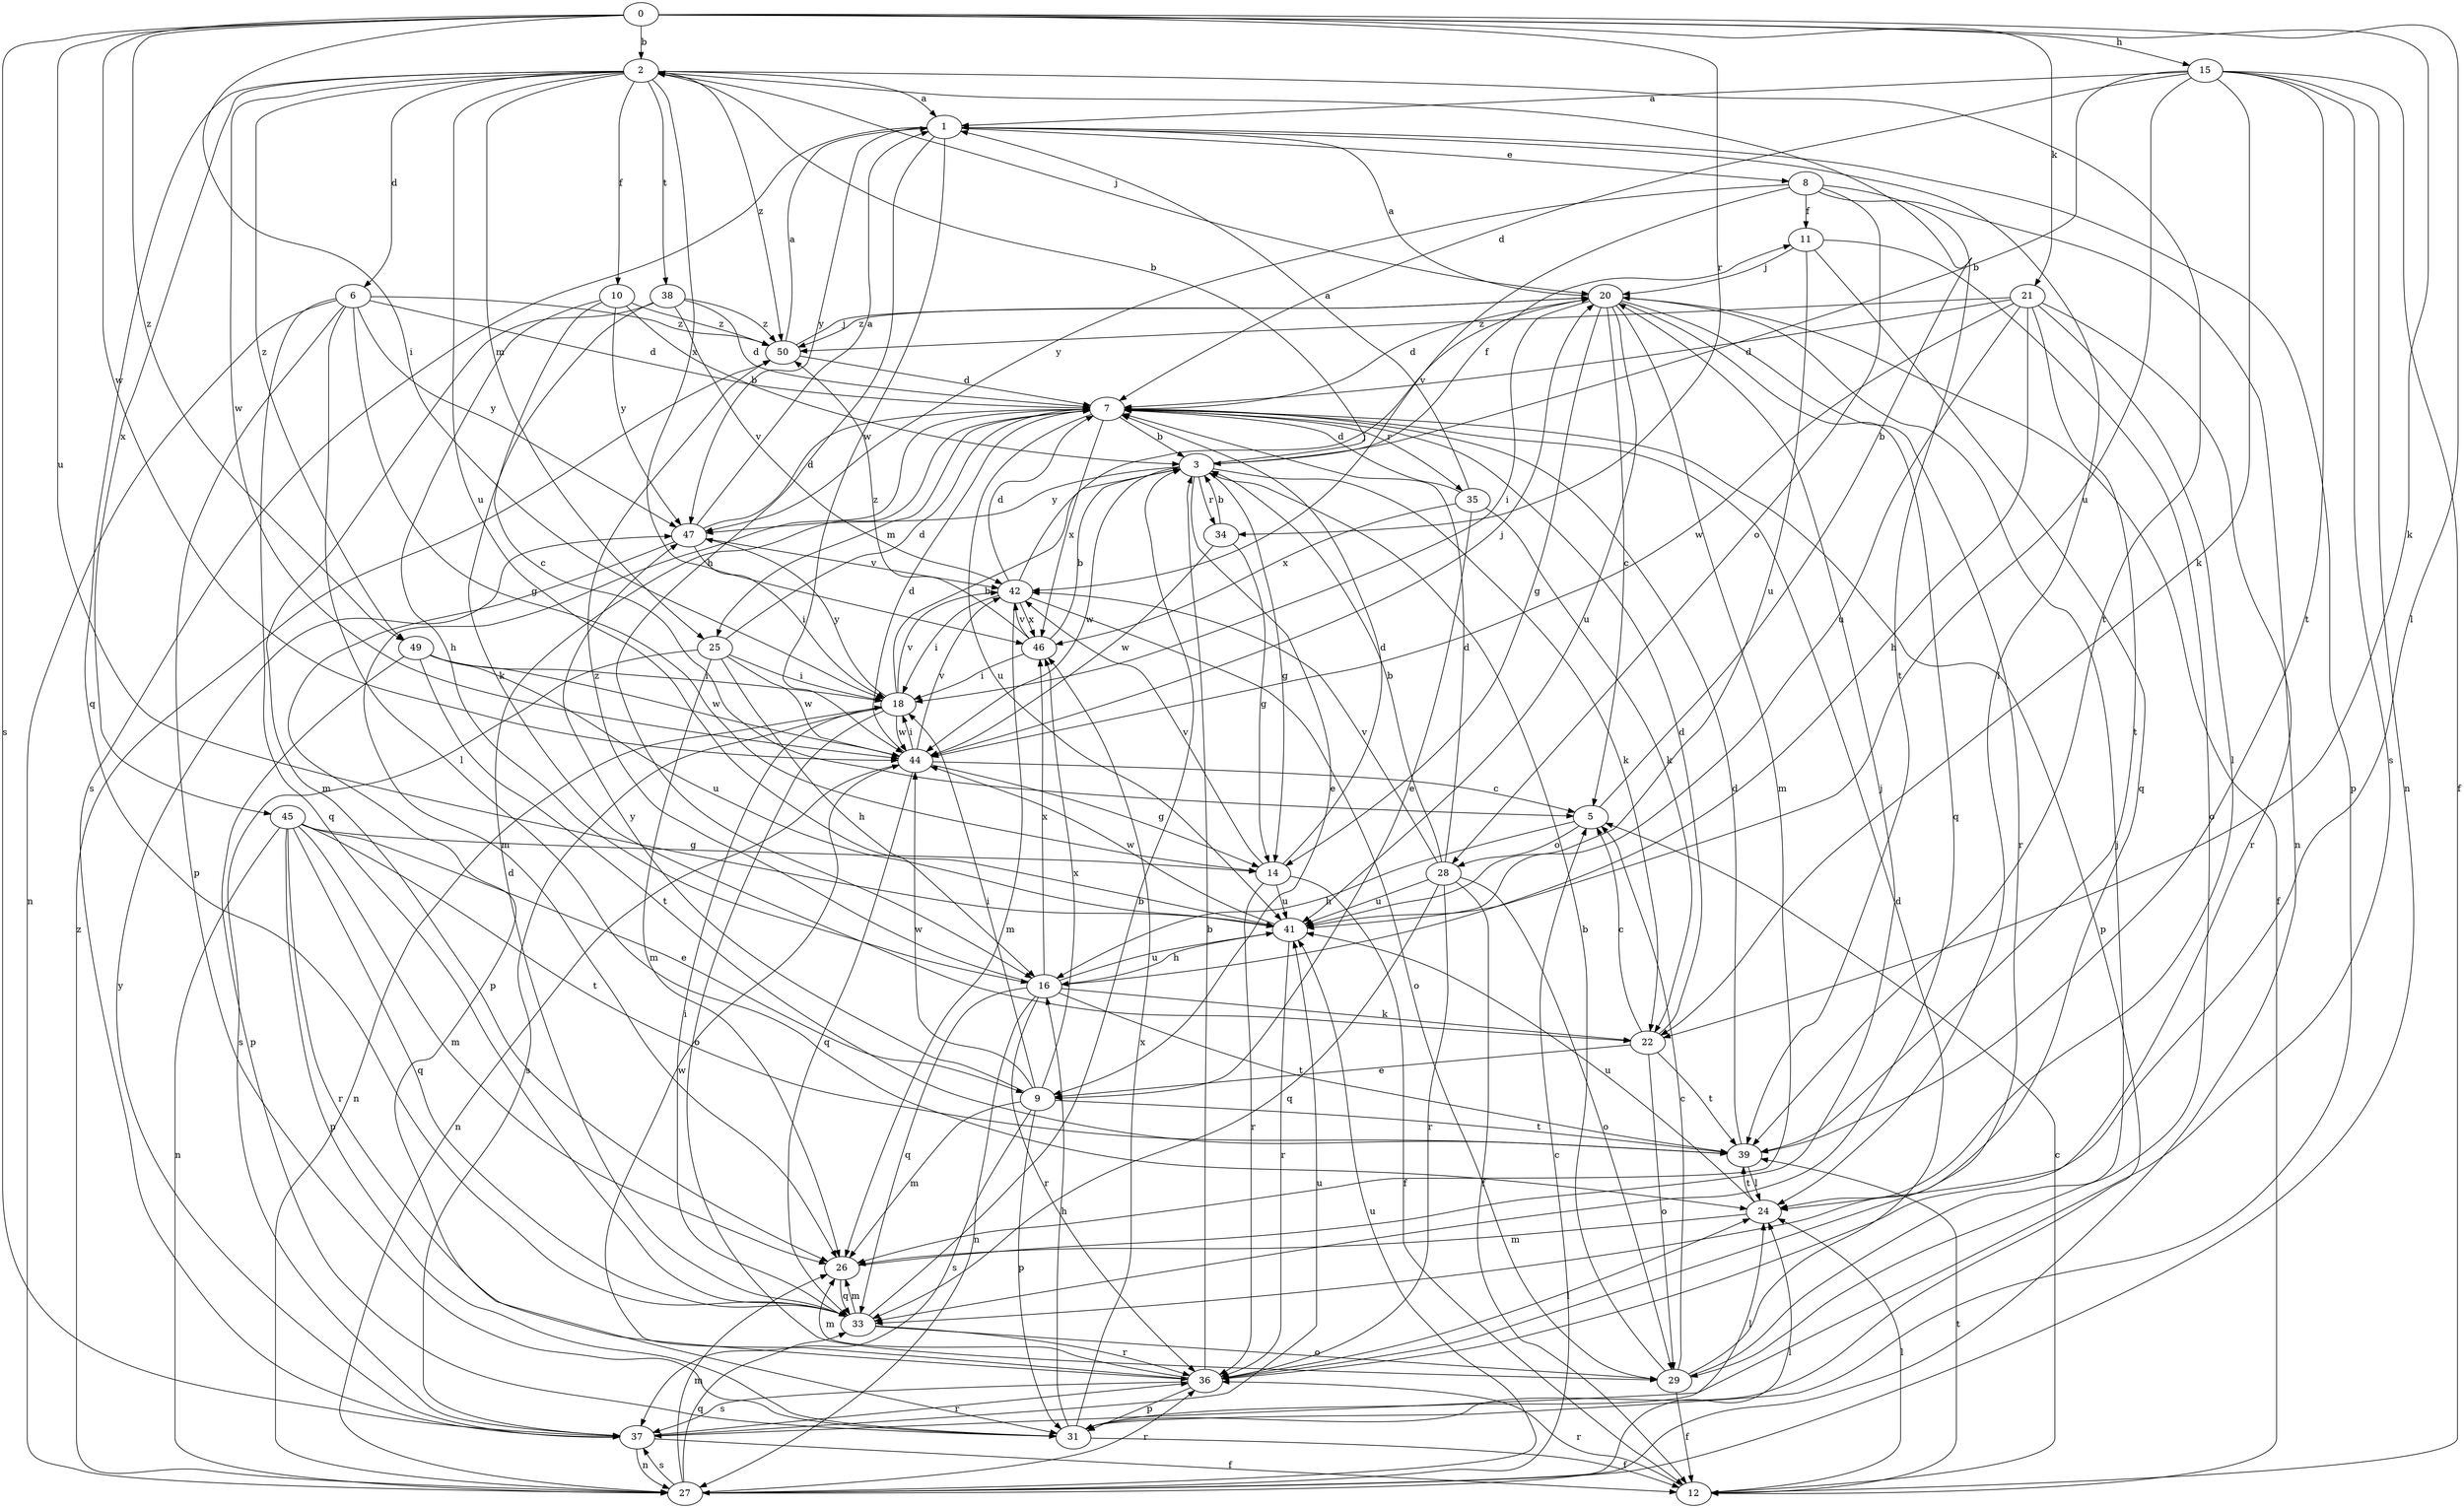 strict digraph  {
0;
1;
2;
3;
5;
6;
7;
8;
9;
10;
11;
12;
14;
15;
16;
18;
20;
21;
22;
24;
25;
26;
27;
28;
29;
31;
33;
34;
35;
36;
37;
38;
39;
41;
42;
44;
45;
46;
47;
49;
50;
0 -> 2  [label=b];
0 -> 15  [label=h];
0 -> 18  [label=i];
0 -> 21  [label=k];
0 -> 22  [label=k];
0 -> 24  [label=l];
0 -> 34  [label=r];
0 -> 37  [label=s];
0 -> 41  [label=u];
0 -> 44  [label=w];
0 -> 49  [label=z];
1 -> 8  [label=e];
1 -> 16  [label=h];
1 -> 24  [label=l];
1 -> 31  [label=p];
1 -> 37  [label=s];
1 -> 44  [label=w];
1 -> 47  [label=y];
2 -> 1  [label=a];
2 -> 6  [label=d];
2 -> 10  [label=f];
2 -> 20  [label=j];
2 -> 25  [label=m];
2 -> 33  [label=q];
2 -> 38  [label=t];
2 -> 39  [label=t];
2 -> 41  [label=u];
2 -> 44  [label=w];
2 -> 45  [label=x];
2 -> 46  [label=x];
2 -> 49  [label=z];
2 -> 50  [label=z];
3 -> 2  [label=b];
3 -> 9  [label=e];
3 -> 11  [label=f];
3 -> 14  [label=g];
3 -> 22  [label=k];
3 -> 34  [label=r];
3 -> 44  [label=w];
3 -> 47  [label=y];
5 -> 2  [label=b];
5 -> 16  [label=h];
5 -> 28  [label=o];
6 -> 7  [label=d];
6 -> 14  [label=g];
6 -> 24  [label=l];
6 -> 27  [label=n];
6 -> 31  [label=p];
6 -> 33  [label=q];
6 -> 47  [label=y];
6 -> 50  [label=z];
7 -> 3  [label=b];
7 -> 25  [label=m];
7 -> 26  [label=m];
7 -> 31  [label=p];
7 -> 35  [label=r];
7 -> 41  [label=u];
7 -> 46  [label=x];
8 -> 11  [label=f];
8 -> 27  [label=n];
8 -> 28  [label=o];
8 -> 39  [label=t];
8 -> 42  [label=v];
8 -> 47  [label=y];
9 -> 18  [label=i];
9 -> 26  [label=m];
9 -> 31  [label=p];
9 -> 37  [label=s];
9 -> 39  [label=t];
9 -> 44  [label=w];
9 -> 46  [label=x];
9 -> 47  [label=y];
10 -> 3  [label=b];
10 -> 5  [label=c];
10 -> 16  [label=h];
10 -> 47  [label=y];
10 -> 50  [label=z];
11 -> 20  [label=j];
11 -> 29  [label=o];
11 -> 33  [label=q];
11 -> 41  [label=u];
12 -> 5  [label=c];
12 -> 24  [label=l];
12 -> 36  [label=r];
12 -> 39  [label=t];
14 -> 7  [label=d];
14 -> 12  [label=f];
14 -> 36  [label=r];
14 -> 41  [label=u];
14 -> 42  [label=v];
15 -> 1  [label=a];
15 -> 3  [label=b];
15 -> 7  [label=d];
15 -> 12  [label=f];
15 -> 22  [label=k];
15 -> 27  [label=n];
15 -> 37  [label=s];
15 -> 39  [label=t];
15 -> 41  [label=u];
16 -> 22  [label=k];
16 -> 27  [label=n];
16 -> 33  [label=q];
16 -> 36  [label=r];
16 -> 39  [label=t];
16 -> 41  [label=u];
16 -> 46  [label=x];
16 -> 50  [label=z];
18 -> 3  [label=b];
18 -> 27  [label=n];
18 -> 29  [label=o];
18 -> 37  [label=s];
18 -> 42  [label=v];
18 -> 44  [label=w];
18 -> 47  [label=y];
20 -> 1  [label=a];
20 -> 5  [label=c];
20 -> 7  [label=d];
20 -> 12  [label=f];
20 -> 14  [label=g];
20 -> 18  [label=i];
20 -> 26  [label=m];
20 -> 33  [label=q];
20 -> 36  [label=r];
20 -> 41  [label=u];
20 -> 50  [label=z];
21 -> 7  [label=d];
21 -> 16  [label=h];
21 -> 24  [label=l];
21 -> 36  [label=r];
21 -> 39  [label=t];
21 -> 41  [label=u];
21 -> 44  [label=w];
21 -> 50  [label=z];
22 -> 5  [label=c];
22 -> 7  [label=d];
22 -> 9  [label=e];
22 -> 29  [label=o];
22 -> 39  [label=t];
24 -> 26  [label=m];
24 -> 39  [label=t];
24 -> 41  [label=u];
25 -> 7  [label=d];
25 -> 16  [label=h];
25 -> 18  [label=i];
25 -> 26  [label=m];
25 -> 37  [label=s];
25 -> 44  [label=w];
26 -> 20  [label=j];
26 -> 33  [label=q];
27 -> 5  [label=c];
27 -> 24  [label=l];
27 -> 26  [label=m];
27 -> 33  [label=q];
27 -> 36  [label=r];
27 -> 37  [label=s];
27 -> 41  [label=u];
27 -> 50  [label=z];
28 -> 3  [label=b];
28 -> 7  [label=d];
28 -> 12  [label=f];
28 -> 29  [label=o];
28 -> 33  [label=q];
28 -> 36  [label=r];
28 -> 41  [label=u];
28 -> 42  [label=v];
29 -> 3  [label=b];
29 -> 5  [label=c];
29 -> 7  [label=d];
29 -> 12  [label=f];
29 -> 20  [label=j];
31 -> 12  [label=f];
31 -> 16  [label=h];
31 -> 24  [label=l];
31 -> 46  [label=x];
33 -> 3  [label=b];
33 -> 7  [label=d];
33 -> 18  [label=i];
33 -> 26  [label=m];
33 -> 29  [label=o];
33 -> 36  [label=r];
34 -> 3  [label=b];
34 -> 14  [label=g];
34 -> 44  [label=w];
35 -> 1  [label=a];
35 -> 7  [label=d];
35 -> 9  [label=e];
35 -> 22  [label=k];
35 -> 46  [label=x];
36 -> 3  [label=b];
36 -> 24  [label=l];
36 -> 26  [label=m];
36 -> 31  [label=p];
36 -> 37  [label=s];
36 -> 44  [label=w];
37 -> 12  [label=f];
37 -> 27  [label=n];
37 -> 36  [label=r];
37 -> 41  [label=u];
37 -> 47  [label=y];
38 -> 7  [label=d];
38 -> 22  [label=k];
38 -> 26  [label=m];
38 -> 42  [label=v];
38 -> 50  [label=z];
39 -> 7  [label=d];
39 -> 24  [label=l];
41 -> 16  [label=h];
41 -> 36  [label=r];
41 -> 44  [label=w];
42 -> 7  [label=d];
42 -> 18  [label=i];
42 -> 20  [label=j];
42 -> 26  [label=m];
42 -> 29  [label=o];
42 -> 46  [label=x];
44 -> 5  [label=c];
44 -> 7  [label=d];
44 -> 14  [label=g];
44 -> 18  [label=i];
44 -> 20  [label=j];
44 -> 27  [label=n];
44 -> 33  [label=q];
44 -> 42  [label=v];
45 -> 9  [label=e];
45 -> 14  [label=g];
45 -> 26  [label=m];
45 -> 27  [label=n];
45 -> 31  [label=p];
45 -> 33  [label=q];
45 -> 36  [label=r];
45 -> 39  [label=t];
46 -> 3  [label=b];
46 -> 18  [label=i];
46 -> 42  [label=v];
46 -> 50  [label=z];
47 -> 1  [label=a];
47 -> 7  [label=d];
47 -> 18  [label=i];
47 -> 31  [label=p];
47 -> 42  [label=v];
49 -> 18  [label=i];
49 -> 31  [label=p];
49 -> 39  [label=t];
49 -> 41  [label=u];
49 -> 44  [label=w];
50 -> 1  [label=a];
50 -> 7  [label=d];
50 -> 20  [label=j];
}
